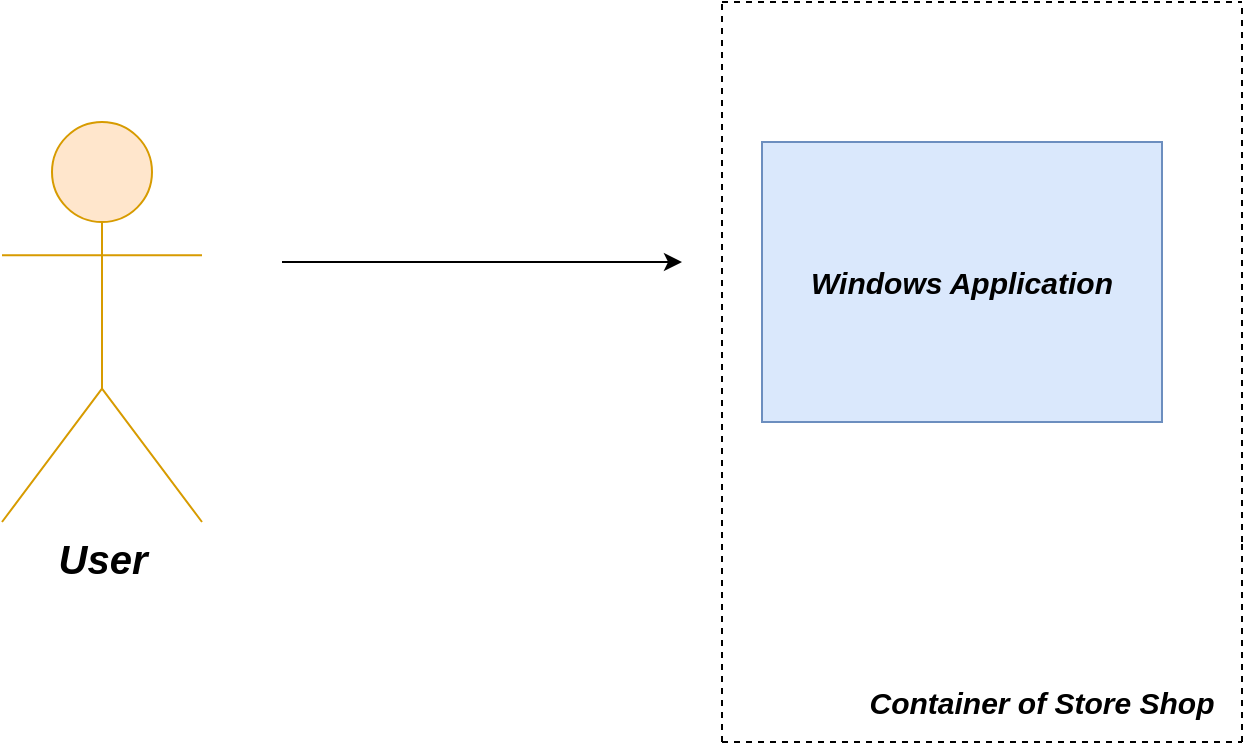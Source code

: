 <mxfile version="12.4.9" type="device"><diagram id="KApJgv7OcELdIn0OUk-G" name="Page-1"><mxGraphModel dx="868" dy="433" grid="1" gridSize="10" guides="1" tooltips="1" connect="1" arrows="1" fold="1" page="1" pageScale="1" pageWidth="827" pageHeight="1169" math="0" shadow="0"><root><mxCell id="0"/><mxCell id="1" parent="0"/><mxCell id="gC2T59Vl4hMlZ_gtVvNt-1" value="&lt;font style=&quot;font-size: 20px&quot;&gt;&lt;b&gt;&lt;i&gt;User&lt;/i&gt;&lt;/b&gt;&lt;/font&gt;" style="shape=umlActor;verticalLabelPosition=bottom;labelBackgroundColor=#ffffff;verticalAlign=top;html=1;outlineConnect=0;fillColor=#ffe6cc;strokeColor=#d79b00;" vertex="1" parent="1"><mxGeometry x="60" y="90" width="100" height="200" as="geometry"/></mxCell><mxCell id="gC2T59Vl4hMlZ_gtVvNt-2" value="" style="endArrow=classic;html=1;" edge="1" parent="1"><mxGeometry width="50" height="50" relative="1" as="geometry"><mxPoint x="200" y="160" as="sourcePoint"/><mxPoint x="400" y="160" as="targetPoint"/></mxGeometry></mxCell><mxCell id="gC2T59Vl4hMlZ_gtVvNt-3" value="&lt;b&gt;&lt;font size=&quot;1&quot;&gt;&lt;i style=&quot;font-size: 15px&quot;&gt;Windows Application&lt;/i&gt;&lt;/font&gt;&lt;/b&gt;" style="rounded=0;whiteSpace=wrap;html=1;fillColor=#dae8fc;strokeColor=#6c8ebf;" vertex="1" parent="1"><mxGeometry x="440" y="100" width="200" height="140" as="geometry"/></mxCell><mxCell id="gC2T59Vl4hMlZ_gtVvNt-5" value="" style="endArrow=none;dashed=1;html=1;" edge="1" parent="1"><mxGeometry width="50" height="50" relative="1" as="geometry"><mxPoint x="420" y="30" as="sourcePoint"/><mxPoint x="680" y="30" as="targetPoint"/></mxGeometry></mxCell><mxCell id="gC2T59Vl4hMlZ_gtVvNt-6" value="" style="endArrow=none;dashed=1;html=1;" edge="1" parent="1"><mxGeometry width="50" height="50" relative="1" as="geometry"><mxPoint x="420" y="400" as="sourcePoint"/><mxPoint x="420" y="30" as="targetPoint"/></mxGeometry></mxCell><mxCell id="gC2T59Vl4hMlZ_gtVvNt-7" value="" style="endArrow=none;dashed=1;html=1;" edge="1" parent="1"><mxGeometry width="50" height="50" relative="1" as="geometry"><mxPoint x="680" y="300" as="sourcePoint"/><mxPoint x="680" y="30" as="targetPoint"/></mxGeometry></mxCell><mxCell id="gC2T59Vl4hMlZ_gtVvNt-9" value="" style="endArrow=none;dashed=1;html=1;" edge="1" parent="1"><mxGeometry width="50" height="50" relative="1" as="geometry"><mxPoint x="680" y="400" as="sourcePoint"/><mxPoint x="680" y="300" as="targetPoint"/></mxGeometry></mxCell><mxCell id="gC2T59Vl4hMlZ_gtVvNt-10" value="" style="endArrow=none;dashed=1;html=1;" edge="1" parent="1"><mxGeometry width="50" height="50" relative="1" as="geometry"><mxPoint x="420" y="400" as="sourcePoint"/><mxPoint x="680" y="400" as="targetPoint"/></mxGeometry></mxCell><mxCell id="gC2T59Vl4hMlZ_gtVvNt-11" value="Container of Store Shop" style="text;html=1;strokeColor=none;fillColor=none;align=center;verticalAlign=middle;whiteSpace=wrap;rounded=0;fontStyle=3;fontSize=15;" vertex="1" parent="1"><mxGeometry x="480" y="360" width="200" height="40" as="geometry"/></mxCell></root></mxGraphModel></diagram></mxfile>